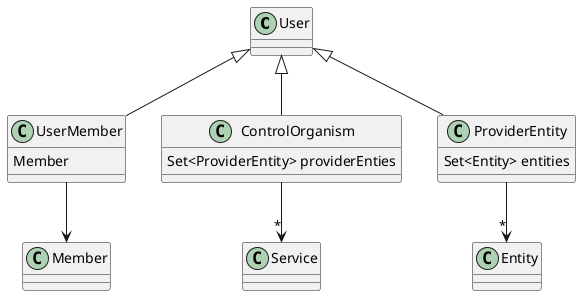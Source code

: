 @startuml

class User {

}

class Member {}

class UserMember extends User {
Member
}

UserMember --> Member


class ControlOrganism extends User {

Set<ProviderEntity> providerEnties
}

class ProviderEntity extends User{

Set<Entity> entities

}

class Entity {
}


ControlOrganism  --> "*" Service
ProviderEntity--> "*" Entity

@enduml


